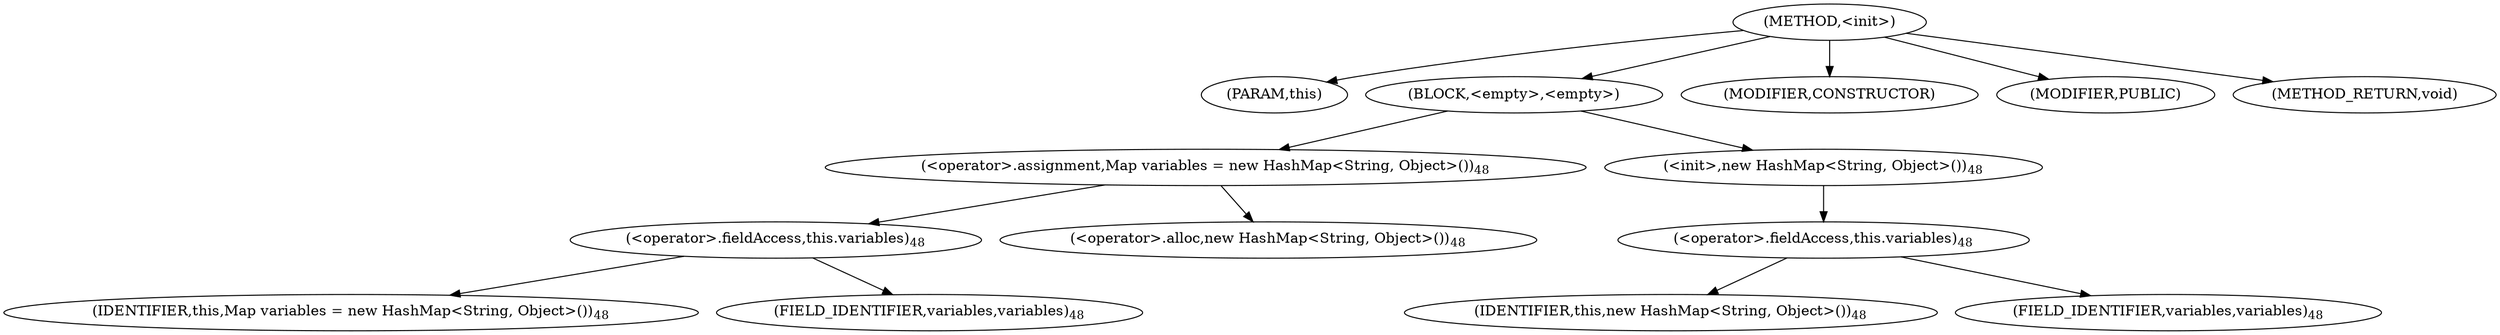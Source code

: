 digraph "&lt;init&gt;" {  
"249" [label = <(METHOD,&lt;init&gt;)> ]
"250" [label = <(PARAM,this)> ]
"251" [label = <(BLOCK,&lt;empty&gt;,&lt;empty&gt;)> ]
"252" [label = <(&lt;operator&gt;.assignment,Map variables = new HashMap&lt;String, Object&gt;())<SUB>48</SUB>> ]
"253" [label = <(&lt;operator&gt;.fieldAccess,this.variables)<SUB>48</SUB>> ]
"254" [label = <(IDENTIFIER,this,Map variables = new HashMap&lt;String, Object&gt;())<SUB>48</SUB>> ]
"255" [label = <(FIELD_IDENTIFIER,variables,variables)<SUB>48</SUB>> ]
"256" [label = <(&lt;operator&gt;.alloc,new HashMap&lt;String, Object&gt;())<SUB>48</SUB>> ]
"257" [label = <(&lt;init&gt;,new HashMap&lt;String, Object&gt;())<SUB>48</SUB>> ]
"258" [label = <(&lt;operator&gt;.fieldAccess,this.variables)<SUB>48</SUB>> ]
"259" [label = <(IDENTIFIER,this,new HashMap&lt;String, Object&gt;())<SUB>48</SUB>> ]
"260" [label = <(FIELD_IDENTIFIER,variables,variables)<SUB>48</SUB>> ]
"261" [label = <(MODIFIER,CONSTRUCTOR)> ]
"262" [label = <(MODIFIER,PUBLIC)> ]
"263" [label = <(METHOD_RETURN,void)> ]
  "249" -> "250" 
  "249" -> "251" 
  "249" -> "261" 
  "249" -> "262" 
  "249" -> "263" 
  "251" -> "252" 
  "251" -> "257" 
  "252" -> "253" 
  "252" -> "256" 
  "253" -> "254" 
  "253" -> "255" 
  "257" -> "258" 
  "258" -> "259" 
  "258" -> "260" 
}
